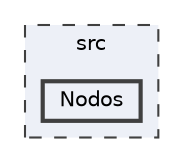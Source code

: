 digraph "src/Nodos"
{
 // LATEX_PDF_SIZE
  bgcolor="transparent";
  edge [fontname=Helvetica,fontsize=10,labelfontname=Helvetica,labelfontsize=10];
  node [fontname=Helvetica,fontsize=10,shape=box,height=0.2,width=0.4];
  compound=true
  subgraph clusterdir_68267d1309a1af8e8297ef4c3efbcdba {
    graph [ bgcolor="#edf0f7", pencolor="grey25", label="src", fontname=Helvetica,fontsize=10 style="filled,dashed", URL="dir_68267d1309a1af8e8297ef4c3efbcdba.html",tooltip=""]
  dir_6fa98ae161b3b22178c5e6a7f043e5ba [label="Nodos", fillcolor="#edf0f7", color="grey25", style="filled,bold", URL="dir_6fa98ae161b3b22178c5e6a7f043e5ba.html",tooltip=""];
  }
}
